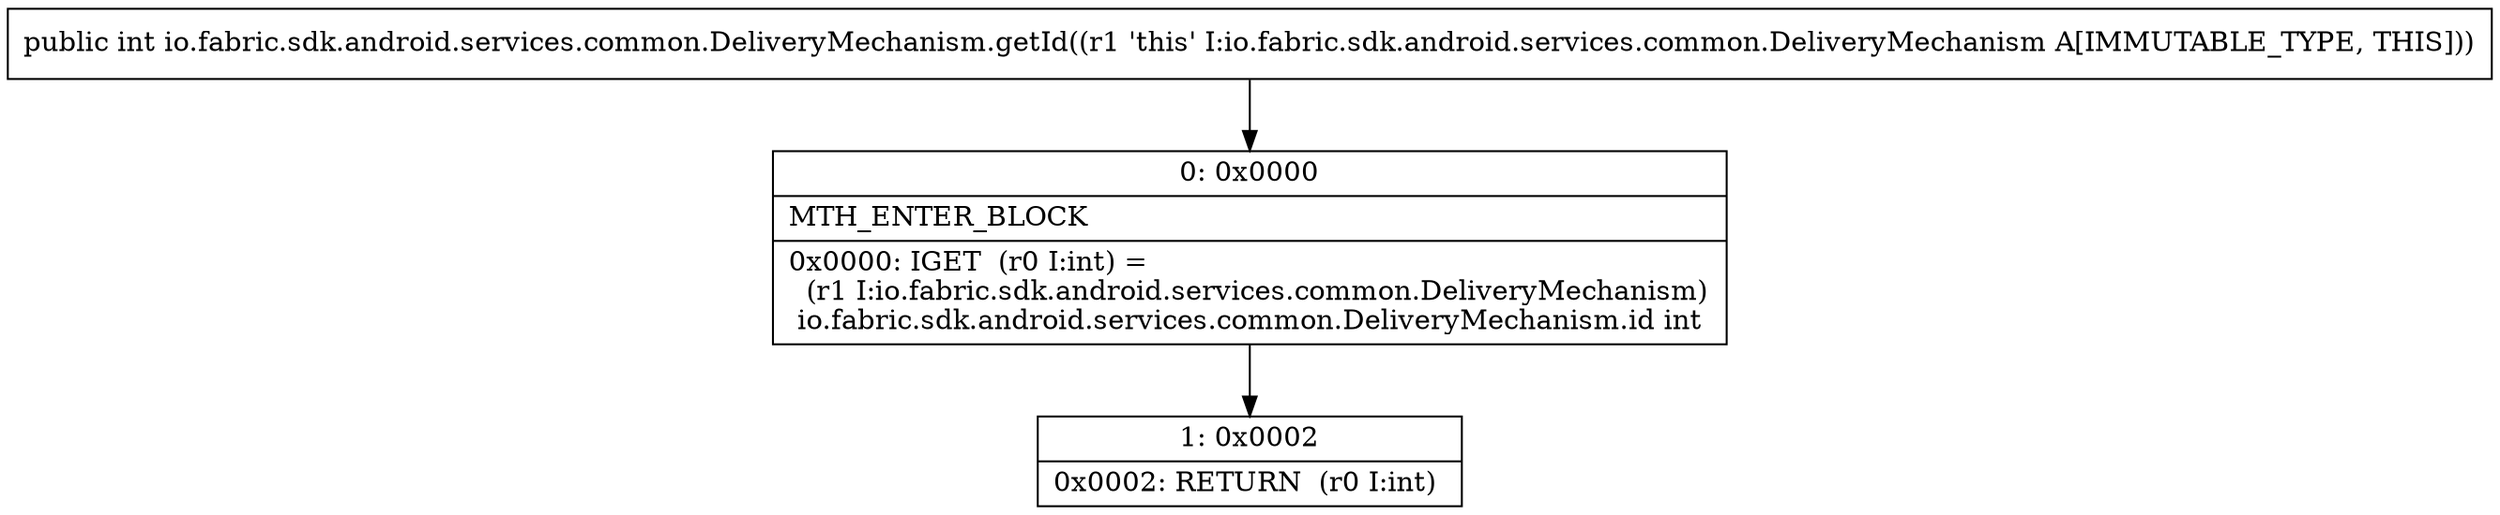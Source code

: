digraph "CFG forio.fabric.sdk.android.services.common.DeliveryMechanism.getId()I" {
Node_0 [shape=record,label="{0\:\ 0x0000|MTH_ENTER_BLOCK\l|0x0000: IGET  (r0 I:int) = \l  (r1 I:io.fabric.sdk.android.services.common.DeliveryMechanism)\l io.fabric.sdk.android.services.common.DeliveryMechanism.id int \l}"];
Node_1 [shape=record,label="{1\:\ 0x0002|0x0002: RETURN  (r0 I:int) \l}"];
MethodNode[shape=record,label="{public int io.fabric.sdk.android.services.common.DeliveryMechanism.getId((r1 'this' I:io.fabric.sdk.android.services.common.DeliveryMechanism A[IMMUTABLE_TYPE, THIS])) }"];
MethodNode -> Node_0;
Node_0 -> Node_1;
}

